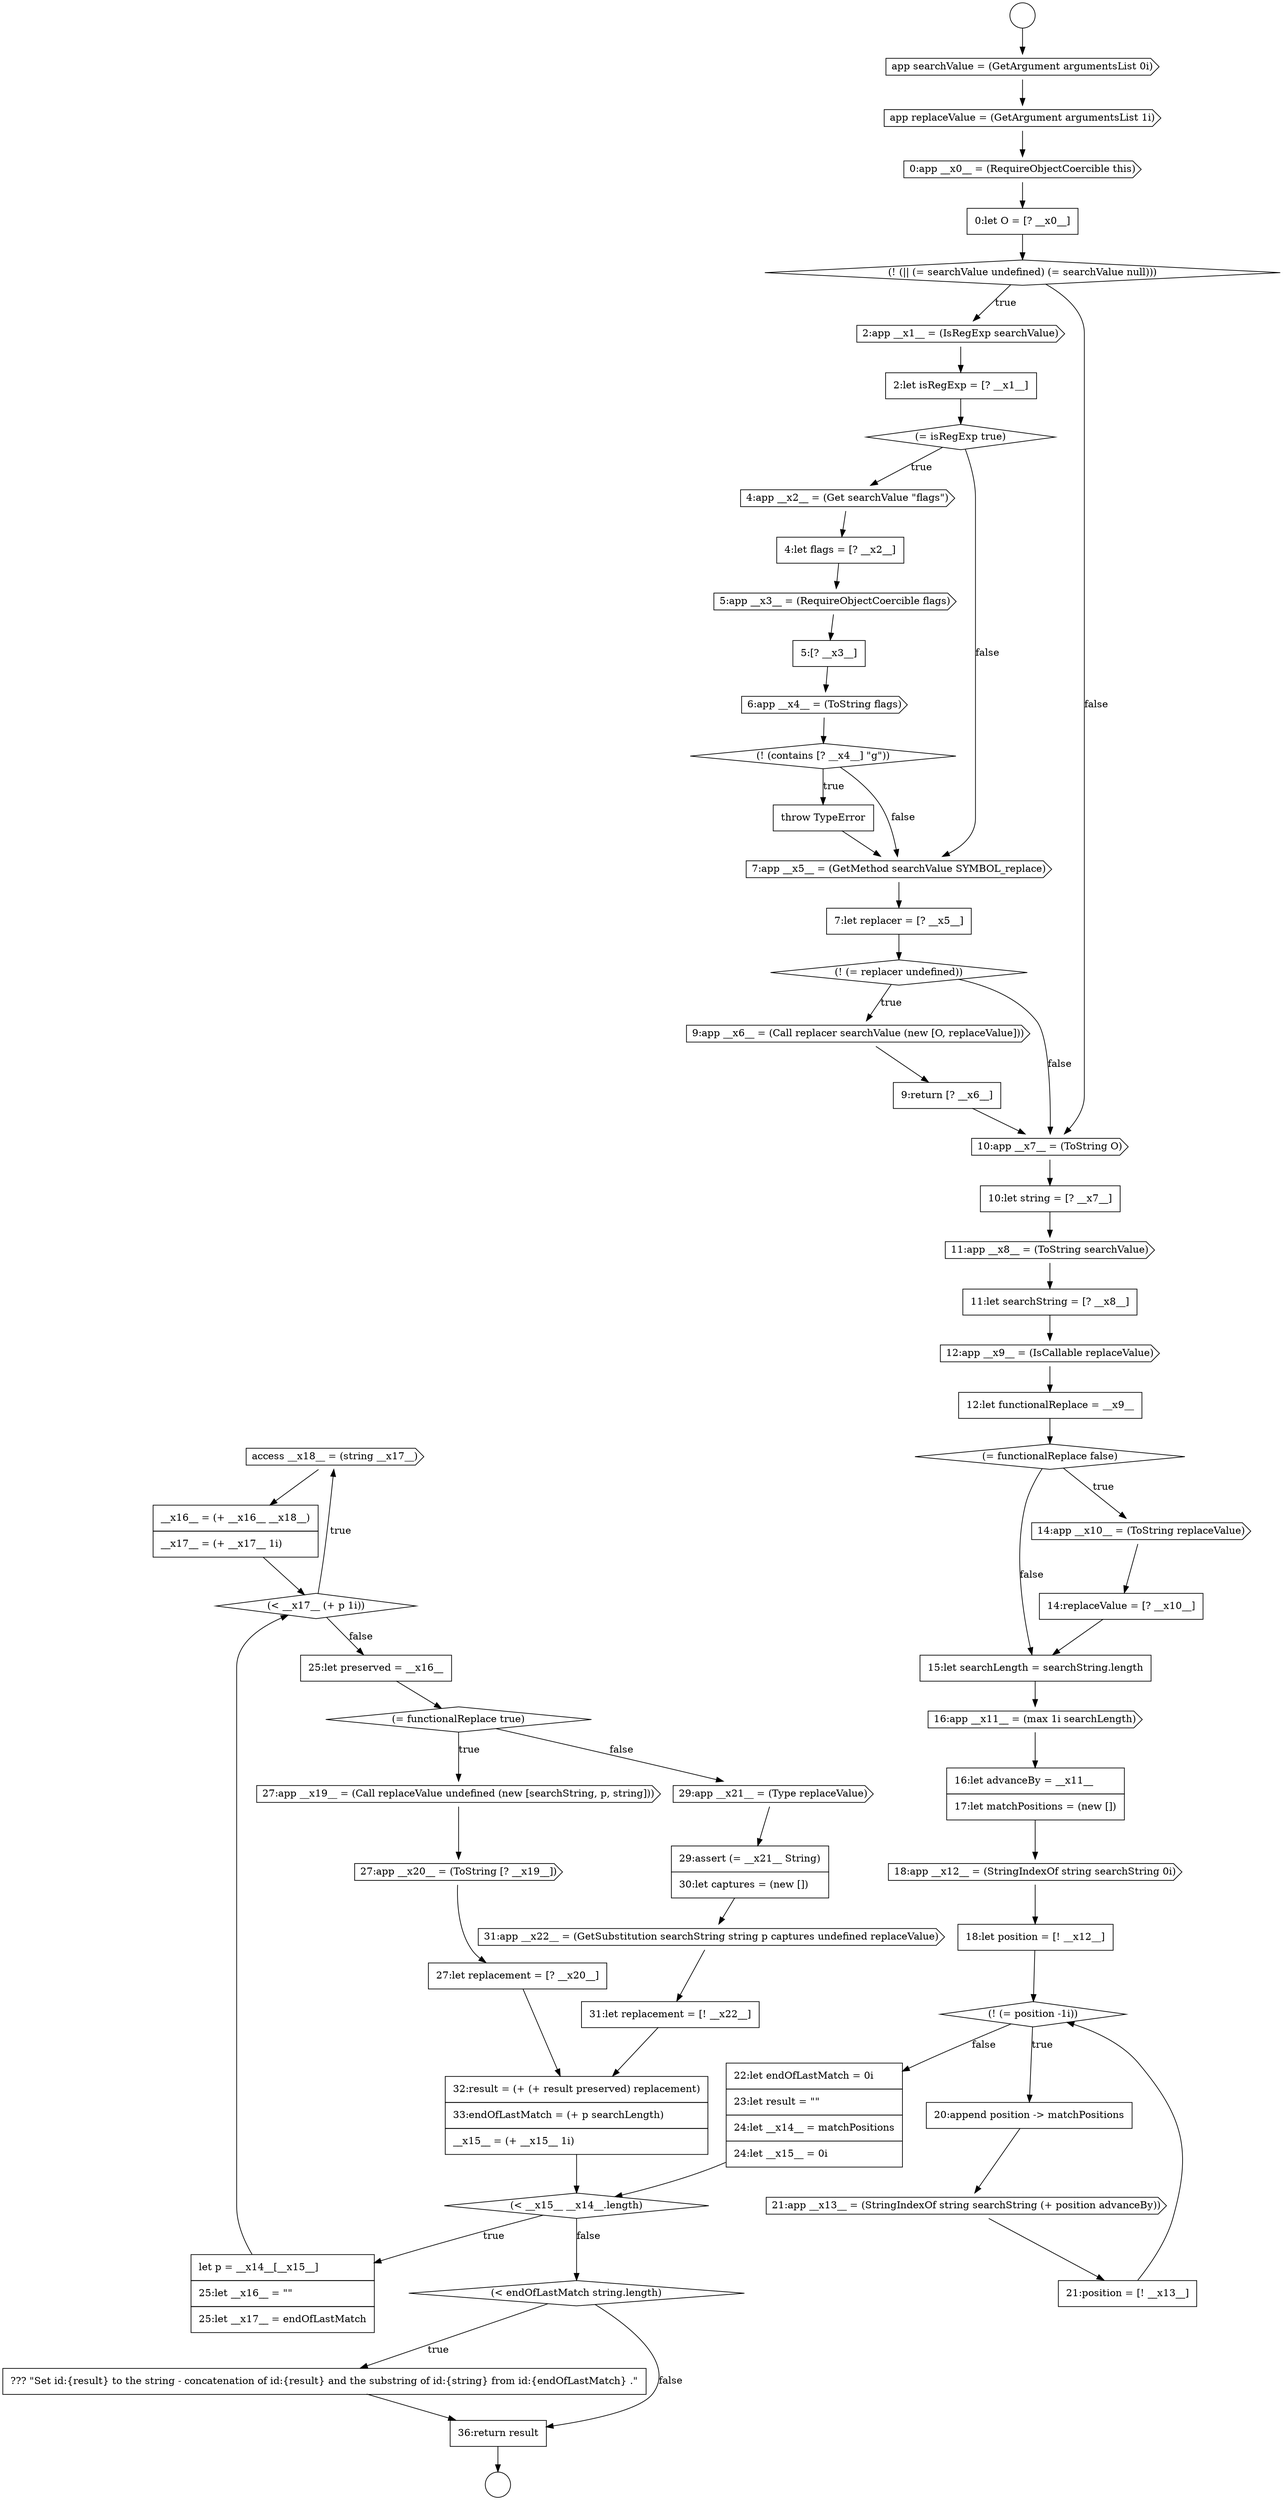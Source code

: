 digraph {
  node14305 [shape=cds, label=<<font color="black">access __x18__ = (string __x17__)</font>> color="black" fillcolor="white" style=filled]
  node14296 [shape=none, margin=0, label=<<font color="black">
    <table border="0" cellborder="1" cellspacing="0" cellpadding="10">
      <tr><td align="left">18:let position = [! __x12__]</td></tr>
    </table>
  </font>> color="black" fillcolor="white" style=filled]
  node14292 [shape=none, margin=0, label=<<font color="black">
    <table border="0" cellborder="1" cellspacing="0" cellpadding="10">
      <tr><td align="left">15:let searchLength = searchString.length</td></tr>
    </table>
  </font>> color="black" fillcolor="white" style=filled]
  node14277 [shape=none, margin=0, label=<<font color="black">
    <table border="0" cellborder="1" cellspacing="0" cellpadding="10">
      <tr><td align="left">throw TypeError</td></tr>
    </table>
  </font>> color="black" fillcolor="white" style=filled]
  node14316 [shape=none, margin=0, label=<<font color="black">
    <table border="0" cellborder="1" cellspacing="0" cellpadding="10">
      <tr><td align="left">32:result = (+ (+ result preserved) replacement)</td></tr>
      <tr><td align="left">33:endOfLastMatch = (+ p searchLength)</td></tr>
      <tr><td align="left">__x15__ = (+ __x15__ 1i)</td></tr>
    </table>
  </font>> color="black" fillcolor="white" style=filled]
  node14284 [shape=none, margin=0, label=<<font color="black">
    <table border="0" cellborder="1" cellspacing="0" cellpadding="10">
      <tr><td align="left">10:let string = [? __x7__]</td></tr>
    </table>
  </font>> color="black" fillcolor="white" style=filled]
  node14271 [shape=cds, label=<<font color="black">4:app __x2__ = (Get searchValue &quot;flags&quot;)</font>> color="black" fillcolor="white" style=filled]
  node14286 [shape=none, margin=0, label=<<font color="black">
    <table border="0" cellborder="1" cellspacing="0" cellpadding="10">
      <tr><td align="left">11:let searchString = [? __x8__]</td></tr>
    </table>
  </font>> color="black" fillcolor="white" style=filled]
  node14290 [shape=cds, label=<<font color="black">14:app __x10__ = (ToString replaceValue)</font>> color="black" fillcolor="white" style=filled]
  node14265 [shape=cds, label=<<font color="black">0:app __x0__ = (RequireObjectCoercible this)</font>> color="black" fillcolor="white" style=filled]
  node14306 [shape=none, margin=0, label=<<font color="black">
    <table border="0" cellborder="1" cellspacing="0" cellpadding="10">
      <tr><td align="left">__x16__ = (+ __x16__ __x18__)</td></tr>
      <tr><td align="left">__x17__ = (+ __x17__ 1i)</td></tr>
    </table>
  </font>> color="black" fillcolor="white" style=filled]
  node14274 [shape=none, margin=0, label=<<font color="black">
    <table border="0" cellborder="1" cellspacing="0" cellpadding="10">
      <tr><td align="left">5:[? __x3__]</td></tr>
    </table>
  </font>> color="black" fillcolor="white" style=filled]
  node14310 [shape=cds, label=<<font color="black">27:app __x20__ = (ToString [? __x19__])</font>> color="black" fillcolor="white" style=filled]
  node14264 [shape=cds, label=<<font color="black">app replaceValue = (GetArgument argumentsList 1i)</font>> color="black" fillcolor="white" style=filled]
  node14273 [shape=cds, label=<<font color="black">5:app __x3__ = (RequireObjectCoercible flags)</font>> color="black" fillcolor="white" style=filled]
  node14301 [shape=none, margin=0, label=<<font color="black">
    <table border="0" cellborder="1" cellspacing="0" cellpadding="10">
      <tr><td align="left">22:let endOfLastMatch = 0i</td></tr>
      <tr><td align="left">23:let result = &quot;&quot;</td></tr>
      <tr><td align="left">24:let __x14__ = matchPositions</td></tr>
      <tr><td align="left">24:let __x15__ = 0i</td></tr>
    </table>
  </font>> color="black" fillcolor="white" style=filled]
  node14270 [shape=diamond, label=<<font color="black">(= isRegExp true)</font>> color="black" fillcolor="white" style=filled]
  node14267 [shape=diamond, label=<<font color="black">(! (|| (= searchValue undefined) (= searchValue null)))</font>> color="black" fillcolor="white" style=filled]
  node14309 [shape=cds, label=<<font color="black">27:app __x19__ = (Call replaceValue undefined (new [searchString, p, string]))</font>> color="black" fillcolor="white" style=filled]
  node14299 [shape=cds, label=<<font color="black">21:app __x13__ = (StringIndexOf string searchString (+ position advanceBy))</font>> color="black" fillcolor="white" style=filled]
  node14308 [shape=diamond, label=<<font color="black">(= functionalReplace true)</font>> color="black" fillcolor="white" style=filled]
  node14295 [shape=cds, label=<<font color="black">18:app __x12__ = (StringIndexOf string searchString 0i)</font>> color="black" fillcolor="white" style=filled]
  node14263 [shape=cds, label=<<font color="black">app searchValue = (GetArgument argumentsList 0i)</font>> color="black" fillcolor="white" style=filled]
  node14285 [shape=cds, label=<<font color="black">11:app __x8__ = (ToString searchValue)</font>> color="black" fillcolor="white" style=filled]
  node14280 [shape=diamond, label=<<font color="black">(! (= replacer undefined))</font>> color="black" fillcolor="white" style=filled]
  node14317 [shape=diamond, label=<<font color="black">(&lt; endOfLastMatch string.length)</font>> color="black" fillcolor="white" style=filled]
  node14291 [shape=none, margin=0, label=<<font color="black">
    <table border="0" cellborder="1" cellspacing="0" cellpadding="10">
      <tr><td align="left">14:replaceValue = [? __x10__]</td></tr>
    </table>
  </font>> color="black" fillcolor="white" style=filled]
  node14302 [shape=diamond, label=<<font color="black">(&lt; __x15__ __x14__.length)</font>> color="black" fillcolor="white" style=filled]
  node14312 [shape=cds, label=<<font color="black">29:app __x21__ = (Type replaceValue)</font>> color="black" fillcolor="white" style=filled]
  node14276 [shape=diamond, label=<<font color="black">(! (contains [? __x4__] &quot;g&quot;))</font>> color="black" fillcolor="white" style=filled]
  node14313 [shape=none, margin=0, label=<<font color="black">
    <table border="0" cellborder="1" cellspacing="0" cellpadding="10">
      <tr><td align="left">29:assert (= __x21__ String)</td></tr>
      <tr><td align="left">30:let captures = (new [])</td></tr>
    </table>
  </font>> color="black" fillcolor="white" style=filled]
  node14318 [shape=none, margin=0, label=<<font color="black">
    <table border="0" cellborder="1" cellspacing="0" cellpadding="10">
      <tr><td align="left">??? &quot;Set id:{result} to the string - concatenation of id:{result} and the substring of id:{string} from id:{endOfLastMatch} .&quot;</td></tr>
    </table>
  </font>> color="black" fillcolor="white" style=filled]
  node14281 [shape=cds, label=<<font color="black">9:app __x6__ = (Call replacer searchValue (new [O, replaceValue]))</font>> color="black" fillcolor="white" style=filled]
  node14303 [shape=none, margin=0, label=<<font color="black">
    <table border="0" cellborder="1" cellspacing="0" cellpadding="10">
      <tr><td align="left">let p = __x14__[__x15__]</td></tr>
      <tr><td align="left">25:let __x16__ = &quot;&quot;</td></tr>
      <tr><td align="left">25:let __x17__ = endOfLastMatch</td></tr>
    </table>
  </font>> color="black" fillcolor="white" style=filled]
  node14268 [shape=cds, label=<<font color="black">2:app __x1__ = (IsRegExp searchValue)</font>> color="black" fillcolor="white" style=filled]
  node14275 [shape=cds, label=<<font color="black">6:app __x4__ = (ToString flags)</font>> color="black" fillcolor="white" style=filled]
  node14307 [shape=none, margin=0, label=<<font color="black">
    <table border="0" cellborder="1" cellspacing="0" cellpadding="10">
      <tr><td align="left">25:let preserved = __x16__</td></tr>
    </table>
  </font>> color="black" fillcolor="white" style=filled]
  node14262 [shape=circle label=" " color="black" fillcolor="white" style=filled]
  node14311 [shape=none, margin=0, label=<<font color="black">
    <table border="0" cellborder="1" cellspacing="0" cellpadding="10">
      <tr><td align="left">27:let replacement = [? __x20__]</td></tr>
    </table>
  </font>> color="black" fillcolor="white" style=filled]
  node14294 [shape=none, margin=0, label=<<font color="black">
    <table border="0" cellborder="1" cellspacing="0" cellpadding="10">
      <tr><td align="left">16:let advanceBy = __x11__</td></tr>
      <tr><td align="left">17:let matchPositions = (new [])</td></tr>
    </table>
  </font>> color="black" fillcolor="white" style=filled]
  node14287 [shape=cds, label=<<font color="black">12:app __x9__ = (IsCallable replaceValue)</font>> color="black" fillcolor="white" style=filled]
  node14314 [shape=cds, label=<<font color="black">31:app __x22__ = (GetSubstitution searchString string p captures undefined replaceValue)</font>> color="black" fillcolor="white" style=filled]
  node14282 [shape=none, margin=0, label=<<font color="black">
    <table border="0" cellborder="1" cellspacing="0" cellpadding="10">
      <tr><td align="left">9:return [? __x6__]</td></tr>
    </table>
  </font>> color="black" fillcolor="white" style=filled]
  node14304 [shape=diamond, label=<<font color="black">(&lt; __x17__ (+ p 1i))</font>> color="black" fillcolor="white" style=filled]
  node14272 [shape=none, margin=0, label=<<font color="black">
    <table border="0" cellborder="1" cellspacing="0" cellpadding="10">
      <tr><td align="left">4:let flags = [? __x2__]</td></tr>
    </table>
  </font>> color="black" fillcolor="white" style=filled]
  node14319 [shape=none, margin=0, label=<<font color="black">
    <table border="0" cellborder="1" cellspacing="0" cellpadding="10">
      <tr><td align="left">36:return result</td></tr>
    </table>
  </font>> color="black" fillcolor="white" style=filled]
  node14279 [shape=none, margin=0, label=<<font color="black">
    <table border="0" cellborder="1" cellspacing="0" cellpadding="10">
      <tr><td align="left">7:let replacer = [? __x5__]</td></tr>
    </table>
  </font>> color="black" fillcolor="white" style=filled]
  node14297 [shape=diamond, label=<<font color="black">(! (= position -1i))</font>> color="black" fillcolor="white" style=filled]
  node14289 [shape=diamond, label=<<font color="black">(= functionalReplace false)</font>> color="black" fillcolor="white" style=filled]
  node14261 [shape=circle label=" " color="black" fillcolor="white" style=filled]
  node14300 [shape=none, margin=0, label=<<font color="black">
    <table border="0" cellborder="1" cellspacing="0" cellpadding="10">
      <tr><td align="left">21:position = [! __x13__]</td></tr>
    </table>
  </font>> color="black" fillcolor="white" style=filled]
  node14278 [shape=cds, label=<<font color="black">7:app __x5__ = (GetMethod searchValue SYMBOL_replace)</font>> color="black" fillcolor="white" style=filled]
  node14266 [shape=none, margin=0, label=<<font color="black">
    <table border="0" cellborder="1" cellspacing="0" cellpadding="10">
      <tr><td align="left">0:let O = [? __x0__]</td></tr>
    </table>
  </font>> color="black" fillcolor="white" style=filled]
  node14288 [shape=none, margin=0, label=<<font color="black">
    <table border="0" cellborder="1" cellspacing="0" cellpadding="10">
      <tr><td align="left">12:let functionalReplace = __x9__</td></tr>
    </table>
  </font>> color="black" fillcolor="white" style=filled]
  node14315 [shape=none, margin=0, label=<<font color="black">
    <table border="0" cellborder="1" cellspacing="0" cellpadding="10">
      <tr><td align="left">31:let replacement = [! __x22__]</td></tr>
    </table>
  </font>> color="black" fillcolor="white" style=filled]
  node14293 [shape=cds, label=<<font color="black">16:app __x11__ = (max 1i searchLength)</font>> color="black" fillcolor="white" style=filled]
  node14298 [shape=none, margin=0, label=<<font color="black">
    <table border="0" cellborder="1" cellspacing="0" cellpadding="10">
      <tr><td align="left">20:append position -&gt; matchPositions</td></tr>
    </table>
  </font>> color="black" fillcolor="white" style=filled]
  node14269 [shape=none, margin=0, label=<<font color="black">
    <table border="0" cellborder="1" cellspacing="0" cellpadding="10">
      <tr><td align="left">2:let isRegExp = [? __x1__]</td></tr>
    </table>
  </font>> color="black" fillcolor="white" style=filled]
  node14283 [shape=cds, label=<<font color="black">10:app __x7__ = (ToString O)</font>> color="black" fillcolor="white" style=filled]
  node14315 -> node14316 [ color="black"]
  node14280 -> node14281 [label=<<font color="black">true</font>> color="black"]
  node14280 -> node14283 [label=<<font color="black">false</font>> color="black"]
  node14273 -> node14274 [ color="black"]
  node14319 -> node14262 [ color="black"]
  node14299 -> node14300 [ color="black"]
  node14286 -> node14287 [ color="black"]
  node14303 -> node14304 [ color="black"]
  node14317 -> node14318 [label=<<font color="black">true</font>> color="black"]
  node14317 -> node14319 [label=<<font color="black">false</font>> color="black"]
  node14269 -> node14270 [ color="black"]
  node14277 -> node14278 [ color="black"]
  node14268 -> node14269 [ color="black"]
  node14263 -> node14264 [ color="black"]
  node14313 -> node14314 [ color="black"]
  node14295 -> node14296 [ color="black"]
  node14288 -> node14289 [ color="black"]
  node14278 -> node14279 [ color="black"]
  node14298 -> node14299 [ color="black"]
  node14290 -> node14291 [ color="black"]
  node14281 -> node14282 [ color="black"]
  node14285 -> node14286 [ color="black"]
  node14264 -> node14265 [ color="black"]
  node14318 -> node14319 [ color="black"]
  node14266 -> node14267 [ color="black"]
  node14300 -> node14297 [ color="black"]
  node14316 -> node14302 [ color="black"]
  node14308 -> node14309 [label=<<font color="black">true</font>> color="black"]
  node14308 -> node14312 [label=<<font color="black">false</font>> color="black"]
  node14284 -> node14285 [ color="black"]
  node14312 -> node14313 [ color="black"]
  node14271 -> node14272 [ color="black"]
  node14274 -> node14275 [ color="black"]
  node14314 -> node14315 [ color="black"]
  node14309 -> node14310 [ color="black"]
  node14275 -> node14276 [ color="black"]
  node14301 -> node14302 [ color="black"]
  node14267 -> node14268 [label=<<font color="black">true</font>> color="black"]
  node14267 -> node14283 [label=<<font color="black">false</font>> color="black"]
  node14311 -> node14316 [ color="black"]
  node14261 -> node14263 [ color="black"]
  node14283 -> node14284 [ color="black"]
  node14310 -> node14311 [ color="black"]
  node14272 -> node14273 [ color="black"]
  node14304 -> node14305 [label=<<font color="black">true</font>> color="black"]
  node14304 -> node14307 [label=<<font color="black">false</font>> color="black"]
  node14289 -> node14290 [label=<<font color="black">true</font>> color="black"]
  node14289 -> node14292 [label=<<font color="black">false</font>> color="black"]
  node14276 -> node14277 [label=<<font color="black">true</font>> color="black"]
  node14276 -> node14278 [label=<<font color="black">false</font>> color="black"]
  node14306 -> node14304 [ color="black"]
  node14282 -> node14283 [ color="black"]
  node14297 -> node14298 [label=<<font color="black">true</font>> color="black"]
  node14297 -> node14301 [label=<<font color="black">false</font>> color="black"]
  node14305 -> node14306 [ color="black"]
  node14287 -> node14288 [ color="black"]
  node14307 -> node14308 [ color="black"]
  node14270 -> node14271 [label=<<font color="black">true</font>> color="black"]
  node14270 -> node14278 [label=<<font color="black">false</font>> color="black"]
  node14302 -> node14303 [label=<<font color="black">true</font>> color="black"]
  node14302 -> node14317 [label=<<font color="black">false</font>> color="black"]
  node14294 -> node14295 [ color="black"]
  node14293 -> node14294 [ color="black"]
  node14279 -> node14280 [ color="black"]
  node14296 -> node14297 [ color="black"]
  node14265 -> node14266 [ color="black"]
  node14291 -> node14292 [ color="black"]
  node14292 -> node14293 [ color="black"]
}
